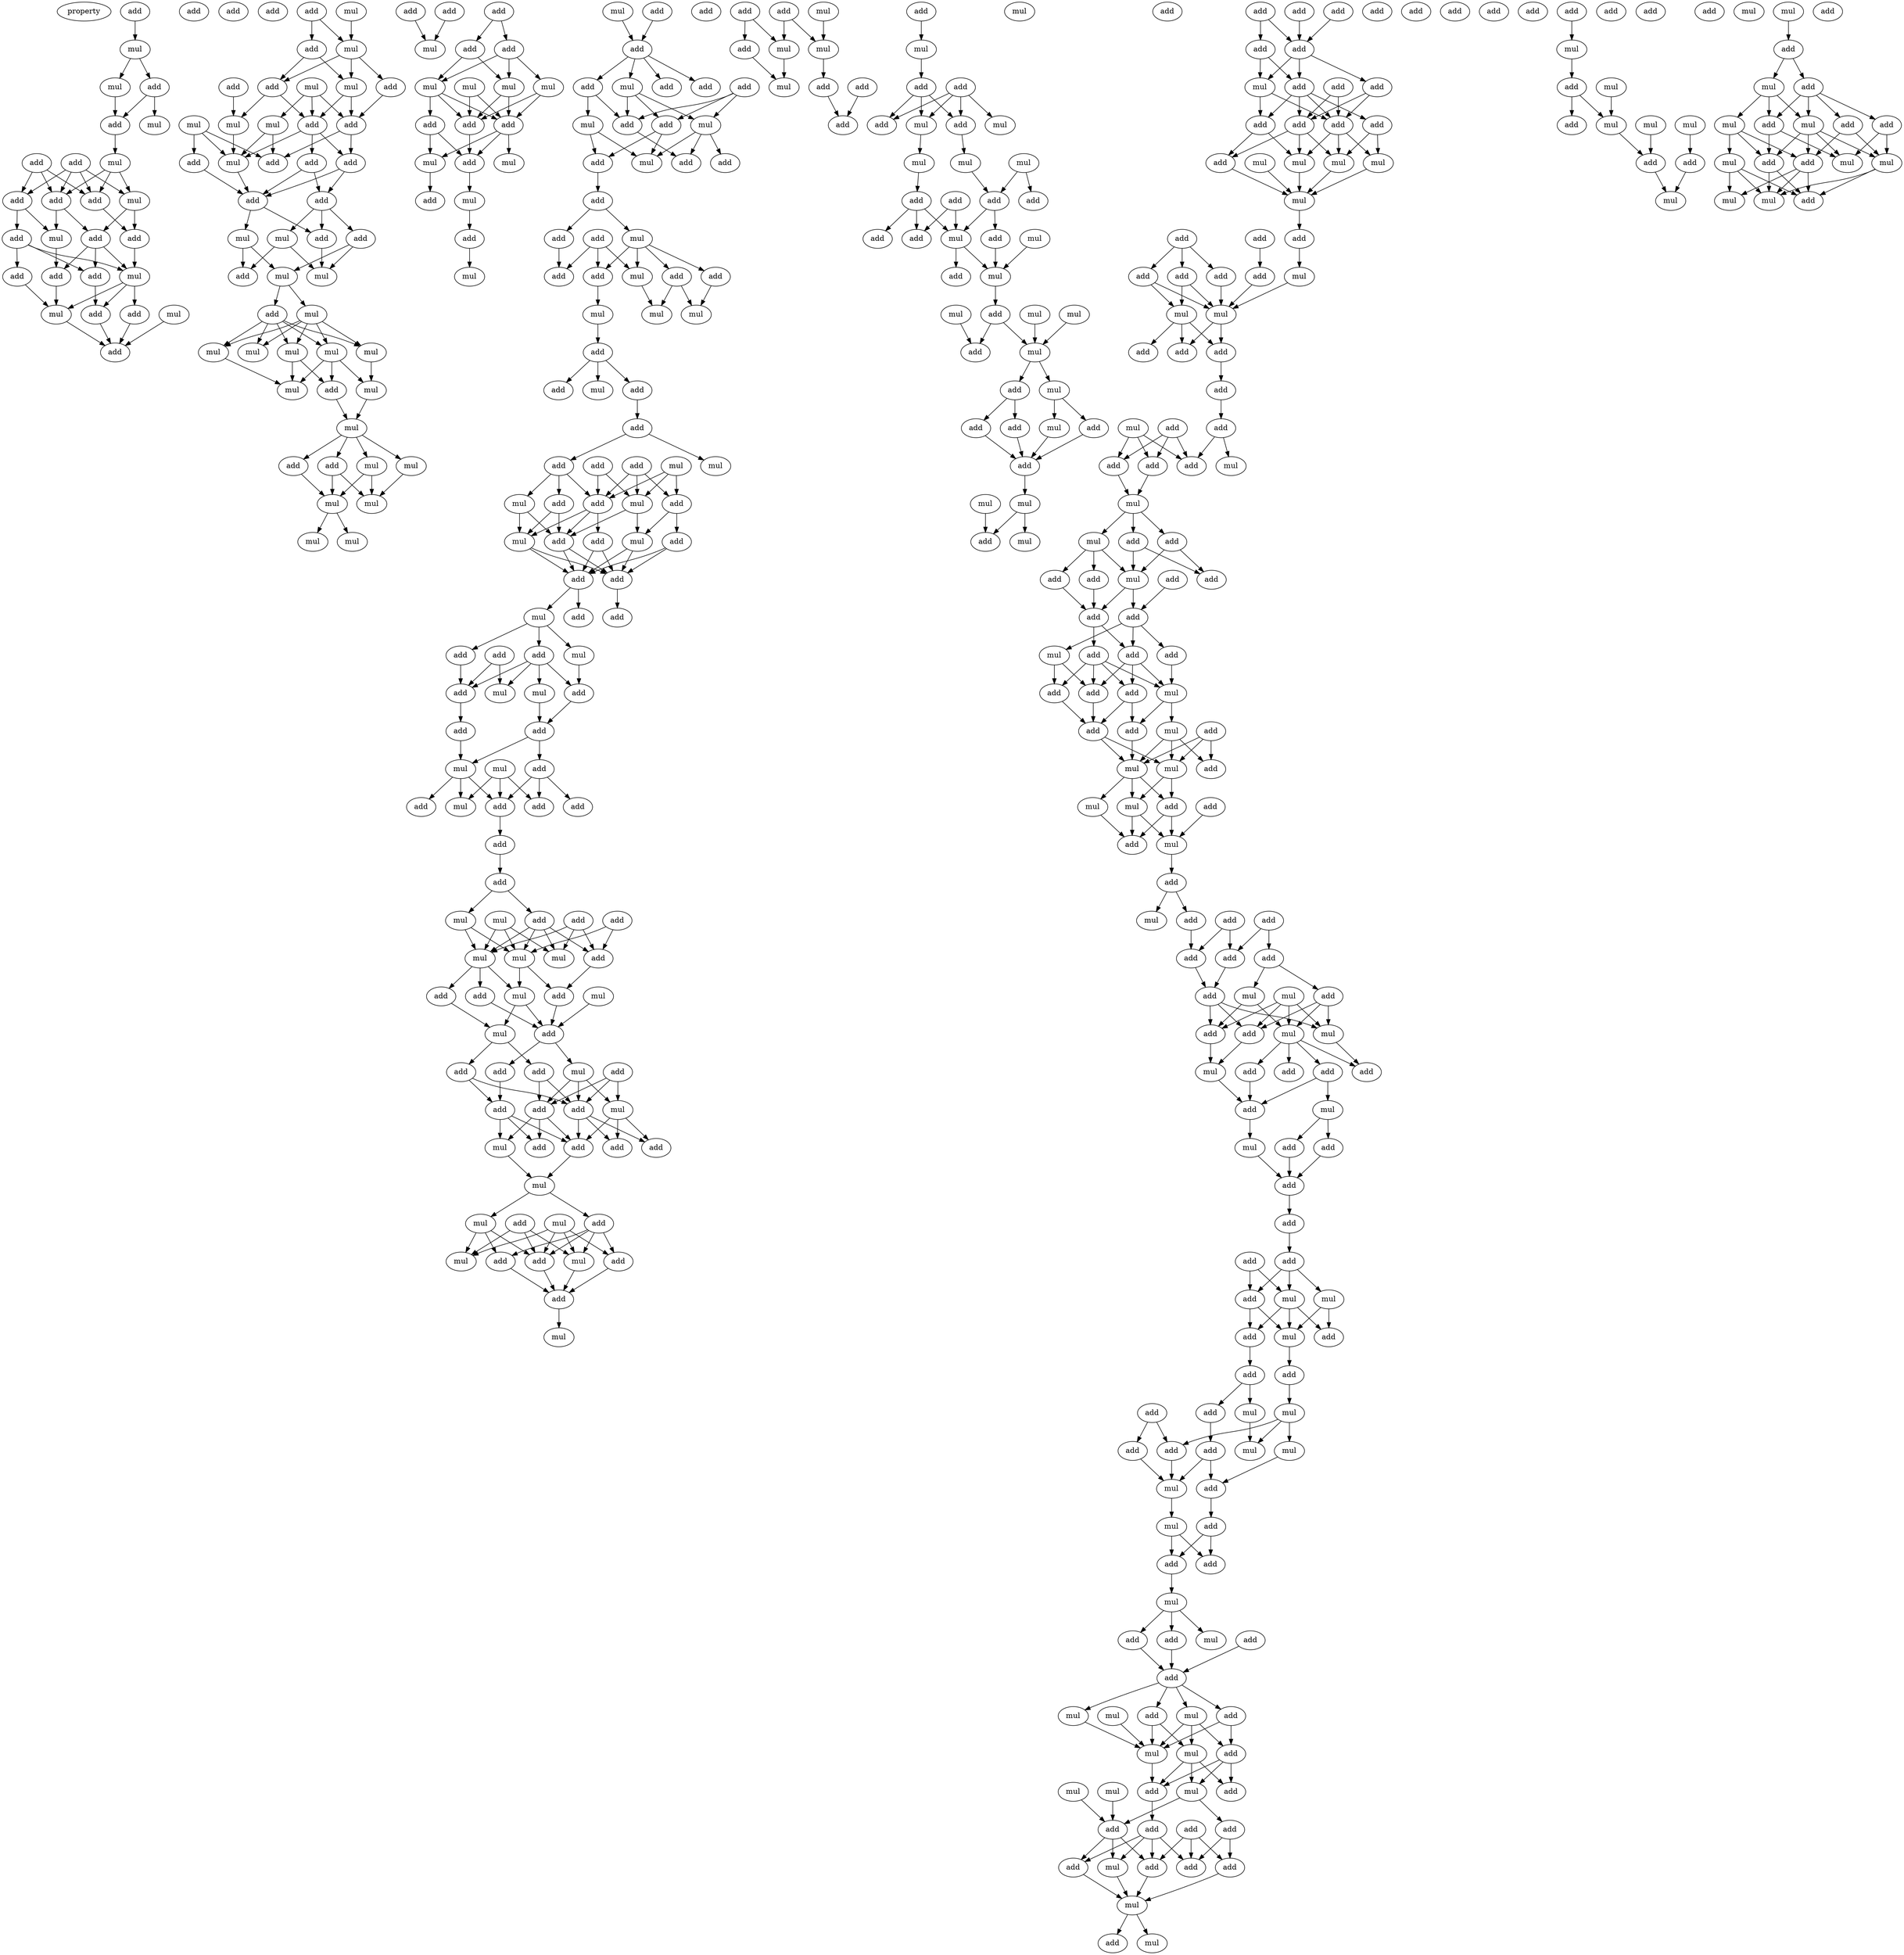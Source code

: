 digraph {
    node [fontcolor=black]
    property [mul=2,lf=1.7]
    0 [ label = add ];
    1 [ label = add ];
    2 [ label = mul ];
    3 [ label = add ];
    4 [ label = mul ];
    5 [ label = add ];
    6 [ label = add ];
    7 [ label = add ];
    8 [ label = mul ];
    9 [ label = add ];
    10 [ label = add ];
    11 [ label = mul ];
    12 [ label = add ];
    13 [ label = mul ];
    14 [ label = add ];
    15 [ label = add ];
    16 [ label = add ];
    17 [ label = add ];
    18 [ label = add ];
    19 [ label = mul ];
    20 [ label = add ];
    21 [ label = add ];
    22 [ label = add ];
    23 [ label = mul ];
    24 [ label = add ];
    25 [ label = mul ];
    26 [ label = add ];
    27 [ label = mul ];
    28 [ label = add ];
    29 [ label = mul ];
    30 [ label = add ];
    31 [ label = mul ];
    32 [ label = add ];
    33 [ label = add ];
    34 [ label = add ];
    35 [ label = add ];
    36 [ label = mul ];
    37 [ label = mul ];
    38 [ label = mul ];
    39 [ label = add ];
    40 [ label = add ];
    41 [ label = mul ];
    42 [ label = mul ];
    43 [ label = mul ];
    44 [ label = add ];
    45 [ label = add ];
    46 [ label = add ];
    47 [ label = add ];
    48 [ label = add ];
    49 [ label = add ];
    50 [ label = add ];
    51 [ label = mul ];
    52 [ label = mul ];
    53 [ label = add ];
    54 [ label = add ];
    55 [ label = mul ];
    56 [ label = mul ];
    57 [ label = mul ];
    58 [ label = add ];
    59 [ label = mul ];
    60 [ label = mul ];
    61 [ label = mul ];
    62 [ label = mul ];
    63 [ label = mul ];
    64 [ label = mul ];
    65 [ label = mul ];
    66 [ label = add ];
    67 [ label = mul ];
    68 [ label = mul ];
    69 [ label = mul ];
    70 [ label = add ];
    71 [ label = add ];
    72 [ label = mul ];
    73 [ label = mul ];
    74 [ label = add ];
    75 [ label = add ];
    76 [ label = mul ];
    77 [ label = mul ];
    78 [ label = mul ];
    79 [ label = add ];
    80 [ label = add ];
    81 [ label = add ];
    82 [ label = mul ];
    83 [ label = mul ];
    84 [ label = mul ];
    85 [ label = mul ];
    86 [ label = add ];
    87 [ label = add ];
    88 [ label = add ];
    89 [ label = add ];
    90 [ label = mul ];
    91 [ label = mul ];
    92 [ label = add ];
    93 [ label = mul ];
    94 [ label = add ];
    95 [ label = mul ];
    96 [ label = add ];
    97 [ label = mul ];
    98 [ label = add ];
    99 [ label = add ];
    100 [ label = add ];
    101 [ label = add ];
    102 [ label = mul ];
    103 [ label = add ];
    104 [ label = add ];
    105 [ label = add ];
    106 [ label = mul ];
    107 [ label = mul ];
    108 [ label = add ];
    109 [ label = add ];
    110 [ label = mul ];
    111 [ label = add ];
    112 [ label = add ];
    113 [ label = add ];
    114 [ label = add ];
    115 [ label = mul ];
    116 [ label = add ];
    117 [ label = add ];
    118 [ label = add ];
    119 [ label = mul ];
    120 [ label = add ];
    121 [ label = mul ];
    122 [ label = mul ];
    123 [ label = mul ];
    124 [ label = add ];
    125 [ label = add ];
    126 [ label = add ];
    127 [ label = mul ];
    128 [ label = add ];
    129 [ label = add ];
    130 [ label = add ];
    131 [ label = add ];
    132 [ label = add ];
    133 [ label = mul ];
    134 [ label = mul ];
    135 [ label = mul ];
    136 [ label = mul ];
    137 [ label = add ];
    138 [ label = add ];
    139 [ label = add ];
    140 [ label = add ];
    141 [ label = add ];
    142 [ label = mul ];
    143 [ label = mul ];
    144 [ label = add ];
    145 [ label = add ];
    146 [ label = add ];
    147 [ label = mul ];
    148 [ label = add ];
    149 [ label = add ];
    150 [ label = add ];
    151 [ label = add ];
    152 [ label = add ];
    153 [ label = mul ];
    154 [ label = mul ];
    155 [ label = mul ];
    156 [ label = add ];
    157 [ label = add ];
    158 [ label = add ];
    159 [ label = add ];
    160 [ label = add ];
    161 [ label = mul ];
    162 [ label = mul ];
    163 [ label = add ];
    164 [ label = add ];
    165 [ label = mul ];
    166 [ label = add ];
    167 [ label = add ];
    168 [ label = add ];
    169 [ label = add ];
    170 [ label = mul ];
    171 [ label = mul ];
    172 [ label = add ];
    173 [ label = add ];
    174 [ label = add ];
    175 [ label = mul ];
    176 [ label = mul ];
    177 [ label = add ];
    178 [ label = mul ];
    179 [ label = mul ];
    180 [ label = add ];
    181 [ label = add ];
    182 [ label = mul ];
    183 [ label = add ];
    184 [ label = add ];
    185 [ label = mul ];
    186 [ label = mul ];
    187 [ label = add ];
    188 [ label = add ];
    189 [ label = add ];
    190 [ label = add ];
    191 [ label = add ];
    192 [ label = add ];
    193 [ label = add ];
    194 [ label = mul ];
    195 [ label = add ];
    196 [ label = add ];
    197 [ label = mul ];
    198 [ label = add ];
    199 [ label = add ];
    200 [ label = mul ];
    201 [ label = mul ];
    202 [ label = mul ];
    203 [ label = add ];
    204 [ label = add ];
    205 [ label = mul ];
    206 [ label = add ];
    207 [ label = mul ];
    208 [ label = add ];
    209 [ label = add ];
    210 [ label = add ];
    211 [ label = add ];
    212 [ label = mul ];
    213 [ label = mul ];
    214 [ label = add ];
    215 [ label = add ];
    216 [ label = mul ];
    217 [ label = mul ];
    218 [ label = add ];
    219 [ label = add ];
    220 [ label = mul ];
    221 [ label = add ];
    222 [ label = add ];
    223 [ label = mul ];
    224 [ label = mul ];
    225 [ label = add ];
    226 [ label = add ];
    227 [ label = add ];
    228 [ label = add ];
    229 [ label = mul ];
    230 [ label = mul ];
    231 [ label = add ];
    232 [ label = mul ];
    233 [ label = mul ];
    234 [ label = mul ];
    235 [ label = add ];
    236 [ label = add ];
    237 [ label = add ];
    238 [ label = add ];
    239 [ label = mul ];
    240 [ label = add ];
    241 [ label = mul ];
    242 [ label = add ];
    243 [ label = add ];
    244 [ label = add ];
    245 [ label = mul ];
    246 [ label = mul ];
    247 [ label = mul ];
    248 [ label = add ];
    249 [ label = mul ];
    250 [ label = add ];
    251 [ label = mul ];
    252 [ label = mul ];
    253 [ label = add ];
    254 [ label = add ];
    255 [ label = mul ];
    256 [ label = add ];
    257 [ label = add ];
    258 [ label = add ];
    259 [ label = mul ];
    260 [ label = mul ];
    261 [ label = add ];
    262 [ label = mul ];
    263 [ label = add ];
    264 [ label = add ];
    265 [ label = add ];
    266 [ label = add ];
    267 [ label = add ];
    268 [ label = add ];
    269 [ label = mul ];
    270 [ label = add ];
    271 [ label = add ];
    272 [ label = add ];
    273 [ label = add ];
    274 [ label = add ];
    275 [ label = add ];
    276 [ label = mul ];
    277 [ label = mul ];
    278 [ label = mul ];
    279 [ label = add ];
    280 [ label = mul ];
    281 [ label = mul ];
    282 [ label = add ];
    283 [ label = add ];
    284 [ label = add ];
    285 [ label = add ];
    286 [ label = add ];
    287 [ label = mul ];
    288 [ label = add ];
    289 [ label = add ];
    290 [ label = mul ];
    291 [ label = mul ];
    292 [ label = add ];
    293 [ label = add ];
    294 [ label = add ];
    295 [ label = add ];
    296 [ label = mul ];
    297 [ label = add ];
    298 [ label = add ];
    299 [ label = add ];
    300 [ label = add ];
    301 [ label = add ];
    302 [ label = mul ];
    303 [ label = mul ];
    304 [ label = mul ];
    305 [ label = add ];
    306 [ label = add ];
    307 [ label = add ];
    308 [ label = add ];
    309 [ label = add ];
    310 [ label = add ];
    311 [ label = mul ];
    312 [ label = add ];
    313 [ label = add ];
    314 [ label = add ];
    315 [ label = mul ];
    316 [ label = add ];
    317 [ label = add ];
    318 [ label = add ];
    319 [ label = add ];
    320 [ label = add ];
    321 [ label = add ];
    322 [ label = mul ];
    323 [ label = add ];
    324 [ label = mul ];
    325 [ label = add ];
    326 [ label = add ];
    327 [ label = add ];
    328 [ label = mul ];
    329 [ label = mul ];
    330 [ label = add ];
    331 [ label = add ];
    332 [ label = mul ];
    333 [ label = add ];
    334 [ label = mul ];
    335 [ label = add ];
    336 [ label = mul ];
    337 [ label = add ];
    338 [ label = add ];
    339 [ label = mul ];
    340 [ label = add ];
    341 [ label = add ];
    342 [ label = add ];
    343 [ label = add ];
    344 [ label = add ];
    345 [ label = mul ];
    346 [ label = mul ];
    347 [ label = add ];
    348 [ label = add ];
    349 [ label = add ];
    350 [ label = mul ];
    351 [ label = add ];
    352 [ label = mul ];
    353 [ label = add ];
    354 [ label = mul ];
    355 [ label = add ];
    356 [ label = add ];
    357 [ label = add ];
    358 [ label = mul ];
    359 [ label = add ];
    360 [ label = add ];
    361 [ label = mul ];
    362 [ label = add ];
    363 [ label = add ];
    364 [ label = add ];
    365 [ label = add ];
    366 [ label = add ];
    367 [ label = mul ];
    368 [ label = mul ];
    369 [ label = add ];
    370 [ label = mul ];
    371 [ label = add ];
    372 [ label = add ];
    373 [ label = add ];
    374 [ label = add ];
    375 [ label = add ];
    376 [ label = mul ];
    377 [ label = mul ];
    378 [ label = add ];
    379 [ label = mul ];
    380 [ label = add ];
    381 [ label = add ];
    382 [ label = add ];
    383 [ label = mul ];
    384 [ label = add ];
    385 [ label = mul ];
    386 [ label = mul ];
    387 [ label = add ];
    388 [ label = add ];
    389 [ label = add ];
    390 [ label = add ];
    391 [ label = add ];
    392 [ label = mul ];
    393 [ label = add ];
    394 [ label = add ];
    395 [ label = add ];
    396 [ label = add ];
    397 [ label = mul ];
    398 [ label = add ];
    399 [ label = add ];
    400 [ label = add ];
    401 [ label = mul ];
    402 [ label = mul ];
    403 [ label = mul ];
    404 [ label = mul ];
    405 [ label = add ];
    406 [ label = mul ];
    407 [ label = mul ];
    408 [ label = mul ];
    409 [ label = add ];
    410 [ label = add ];
    411 [ label = mul ];
    412 [ label = add ];
    413 [ label = add ];
    414 [ label = add ];
    415 [ label = add ];
    416 [ label = add ];
    417 [ label = mul ];
    418 [ label = add ];
    419 [ label = add ];
    420 [ label = add ];
    421 [ label = mul ];
    422 [ label = add ];
    423 [ label = add ];
    424 [ label = add ];
    425 [ label = add ];
    426 [ label = mul ];
    427 [ label = mul ];
    428 [ label = add ];
    429 [ label = add ];
    430 [ label = mul ];
    431 [ label = mul ];
    432 [ label = mul ];
    433 [ label = add ];
    434 [ label = mul ];
    435 [ label = add ];
    436 [ label = add ];
    437 [ label = mul ];
    438 [ label = mul ];
    439 [ label = mul ];
    440 [ label = add ];
    441 [ label = add ];
    442 [ label = add ];
    443 [ label = mul ];
    444 [ label = mul ];
    445 [ label = add ];
    446 [ label = add ];
    447 [ label = add ];
    448 [ label = mul ];
    449 [ label = add ];
    450 [ label = mul ];
    451 [ label = mul ];
    452 [ label = mul ];
    453 [ label = add ];
    454 [ label = mul ];
    455 [ label = add ];
    456 [ label = mul ];
    0 -> 2 [ name = 0 ];
    2 -> 3 [ name = 1 ];
    2 -> 4 [ name = 2 ];
    3 -> 7 [ name = 3 ];
    3 -> 8 [ name = 4 ];
    4 -> 7 [ name = 5 ];
    7 -> 11 [ name = 6 ];
    9 -> 12 [ name = 7 ];
    9 -> 13 [ name = 8 ];
    9 -> 14 [ name = 9 ];
    9 -> 15 [ name = 10 ];
    10 -> 12 [ name = 11 ];
    10 -> 14 [ name = 12 ];
    10 -> 15 [ name = 13 ];
    11 -> 12 [ name = 14 ];
    11 -> 13 [ name = 15 ];
    11 -> 15 [ name = 16 ];
    12 -> 18 [ name = 17 ];
    13 -> 17 [ name = 18 ];
    13 -> 18 [ name = 19 ];
    14 -> 16 [ name = 20 ];
    14 -> 19 [ name = 21 ];
    15 -> 17 [ name = 22 ];
    15 -> 19 [ name = 23 ];
    16 -> 20 [ name = 24 ];
    16 -> 21 [ name = 25 ];
    16 -> 23 [ name = 26 ];
    17 -> 20 [ name = 27 ];
    17 -> 22 [ name = 28 ];
    17 -> 23 [ name = 29 ];
    18 -> 23 [ name = 30 ];
    19 -> 22 [ name = 31 ];
    20 -> 24 [ name = 32 ];
    21 -> 25 [ name = 33 ];
    22 -> 25 [ name = 34 ];
    23 -> 24 [ name = 35 ];
    23 -> 25 [ name = 36 ];
    23 -> 26 [ name = 37 ];
    24 -> 28 [ name = 38 ];
    25 -> 28 [ name = 39 ];
    26 -> 28 [ name = 40 ];
    27 -> 28 [ name = 41 ];
    29 -> 31 [ name = 42 ];
    30 -> 31 [ name = 43 ];
    30 -> 32 [ name = 44 ];
    31 -> 33 [ name = 45 ];
    31 -> 34 [ name = 46 ];
    31 -> 36 [ name = 47 ];
    32 -> 33 [ name = 48 ];
    32 -> 36 [ name = 49 ];
    33 -> 39 [ name = 50 ];
    33 -> 41 [ name = 51 ];
    34 -> 40 [ name = 52 ];
    35 -> 41 [ name = 53 ];
    36 -> 39 [ name = 54 ];
    36 -> 40 [ name = 55 ];
    37 -> 39 [ name = 56 ];
    37 -> 40 [ name = 57 ];
    37 -> 42 [ name = 58 ];
    38 -> 43 [ name = 59 ];
    38 -> 44 [ name = 60 ];
    38 -> 47 [ name = 61 ];
    39 -> 43 [ name = 62 ];
    39 -> 45 [ name = 63 ];
    39 -> 46 [ name = 64 ];
    40 -> 46 [ name = 65 ];
    40 -> 47 [ name = 66 ];
    41 -> 43 [ name = 67 ];
    42 -> 43 [ name = 68 ];
    42 -> 47 [ name = 69 ];
    43 -> 49 [ name = 70 ];
    44 -> 49 [ name = 71 ];
    45 -> 48 [ name = 72 ];
    45 -> 49 [ name = 73 ];
    46 -> 48 [ name = 74 ];
    46 -> 49 [ name = 75 ];
    48 -> 50 [ name = 76 ];
    48 -> 52 [ name = 77 ];
    48 -> 53 [ name = 78 ];
    49 -> 51 [ name = 79 ];
    49 -> 53 [ name = 80 ];
    50 -> 55 [ name = 81 ];
    50 -> 56 [ name = 82 ];
    51 -> 54 [ name = 83 ];
    51 -> 56 [ name = 84 ];
    52 -> 54 [ name = 85 ];
    52 -> 55 [ name = 86 ];
    53 -> 55 [ name = 87 ];
    56 -> 57 [ name = 88 ];
    56 -> 58 [ name = 89 ];
    57 -> 59 [ name = 90 ];
    57 -> 60 [ name = 91 ];
    57 -> 61 [ name = 92 ];
    57 -> 62 [ name = 93 ];
    57 -> 63 [ name = 94 ];
    58 -> 59 [ name = 95 ];
    58 -> 60 [ name = 96 ];
    58 -> 61 [ name = 97 ];
    58 -> 62 [ name = 98 ];
    58 -> 63 [ name = 99 ];
    59 -> 64 [ name = 100 ];
    59 -> 65 [ name = 101 ];
    59 -> 66 [ name = 102 ];
    60 -> 64 [ name = 103 ];
    60 -> 66 [ name = 104 ];
    62 -> 65 [ name = 105 ];
    63 -> 64 [ name = 106 ];
    65 -> 67 [ name = 107 ];
    66 -> 67 [ name = 108 ];
    67 -> 68 [ name = 109 ];
    67 -> 69 [ name = 110 ];
    67 -> 70 [ name = 111 ];
    67 -> 71 [ name = 112 ];
    68 -> 72 [ name = 113 ];
    68 -> 73 [ name = 114 ];
    69 -> 73 [ name = 115 ];
    70 -> 72 [ name = 116 ];
    71 -> 72 [ name = 117 ];
    71 -> 73 [ name = 118 ];
    72 -> 76 [ name = 119 ];
    72 -> 77 [ name = 120 ];
    74 -> 78 [ name = 121 ];
    75 -> 78 [ name = 122 ];
    79 -> 80 [ name = 123 ];
    79 -> 81 [ name = 124 ];
    80 -> 82 [ name = 125 ];
    80 -> 85 [ name = 126 ];
    81 -> 82 [ name = 127 ];
    81 -> 84 [ name = 128 ];
    81 -> 85 [ name = 129 ];
    82 -> 86 [ name = 130 ];
    82 -> 87 [ name = 131 ];
    83 -> 86 [ name = 132 ];
    83 -> 87 [ name = 133 ];
    84 -> 86 [ name = 134 ];
    84 -> 87 [ name = 135 ];
    85 -> 86 [ name = 136 ];
    85 -> 87 [ name = 137 ];
    85 -> 88 [ name = 138 ];
    86 -> 89 [ name = 139 ];
    86 -> 90 [ name = 140 ];
    86 -> 91 [ name = 141 ];
    87 -> 89 [ name = 142 ];
    88 -> 89 [ name = 143 ];
    88 -> 91 [ name = 144 ];
    89 -> 93 [ name = 145 ];
    91 -> 92 [ name = 146 ];
    93 -> 94 [ name = 147 ];
    94 -> 97 [ name = 148 ];
    95 -> 98 [ name = 149 ];
    96 -> 98 [ name = 150 ];
    98 -> 99 [ name = 151 ];
    98 -> 100 [ name = 152 ];
    98 -> 102 [ name = 153 ];
    98 -> 103 [ name = 154 ];
    100 -> 105 [ name = 155 ];
    100 -> 106 [ name = 156 ];
    101 -> 104 [ name = 157 ];
    101 -> 105 [ name = 158 ];
    101 -> 107 [ name = 159 ];
    102 -> 104 [ name = 160 ];
    102 -> 105 [ name = 161 ];
    102 -> 107 [ name = 162 ];
    104 -> 110 [ name = 163 ];
    104 -> 111 [ name = 164 ];
    105 -> 109 [ name = 165 ];
    106 -> 110 [ name = 166 ];
    106 -> 111 [ name = 167 ];
    107 -> 108 [ name = 168 ];
    107 -> 109 [ name = 169 ];
    107 -> 110 [ name = 170 ];
    111 -> 112 [ name = 171 ];
    112 -> 114 [ name = 172 ];
    112 -> 115 [ name = 173 ];
    113 -> 116 [ name = 174 ];
    113 -> 117 [ name = 175 ];
    113 -> 119 [ name = 176 ];
    114 -> 117 [ name = 177 ];
    115 -> 116 [ name = 178 ];
    115 -> 118 [ name = 179 ];
    115 -> 119 [ name = 180 ];
    115 -> 120 [ name = 181 ];
    116 -> 122 [ name = 182 ];
    118 -> 123 [ name = 183 ];
    119 -> 121 [ name = 184 ];
    120 -> 121 [ name = 185 ];
    120 -> 123 [ name = 186 ];
    122 -> 124 [ name = 187 ];
    124 -> 126 [ name = 188 ];
    124 -> 127 [ name = 189 ];
    124 -> 128 [ name = 190 ];
    128 -> 129 [ name = 191 ];
    129 -> 132 [ name = 192 ];
    129 -> 134 [ name = 193 ];
    130 -> 135 [ name = 194 ];
    130 -> 138 [ name = 195 ];
    130 -> 139 [ name = 196 ];
    131 -> 135 [ name = 197 ];
    131 -> 139 [ name = 198 ];
    132 -> 136 [ name = 199 ];
    132 -> 137 [ name = 200 ];
    132 -> 139 [ name = 201 ];
    133 -> 135 [ name = 202 ];
    133 -> 138 [ name = 203 ];
    133 -> 139 [ name = 204 ];
    135 -> 140 [ name = 205 ];
    135 -> 142 [ name = 206 ];
    136 -> 140 [ name = 207 ];
    136 -> 143 [ name = 208 ];
    137 -> 140 [ name = 209 ];
    137 -> 143 [ name = 210 ];
    138 -> 141 [ name = 211 ];
    138 -> 142 [ name = 212 ];
    139 -> 140 [ name = 213 ];
    139 -> 143 [ name = 214 ];
    139 -> 144 [ name = 215 ];
    140 -> 145 [ name = 216 ];
    140 -> 146 [ name = 217 ];
    141 -> 145 [ name = 218 ];
    141 -> 146 [ name = 219 ];
    142 -> 145 [ name = 220 ];
    142 -> 146 [ name = 221 ];
    143 -> 145 [ name = 222 ];
    143 -> 146 [ name = 223 ];
    144 -> 145 [ name = 224 ];
    144 -> 146 [ name = 225 ];
    145 -> 147 [ name = 226 ];
    145 -> 148 [ name = 227 ];
    146 -> 149 [ name = 228 ];
    147 -> 151 [ name = 229 ];
    147 -> 152 [ name = 230 ];
    147 -> 153 [ name = 231 ];
    150 -> 155 [ name = 232 ];
    150 -> 157 [ name = 233 ];
    151 -> 157 [ name = 234 ];
    152 -> 154 [ name = 235 ];
    152 -> 155 [ name = 236 ];
    152 -> 156 [ name = 237 ];
    152 -> 157 [ name = 238 ];
    153 -> 156 [ name = 239 ];
    154 -> 158 [ name = 240 ];
    156 -> 158 [ name = 241 ];
    157 -> 159 [ name = 242 ];
    158 -> 160 [ name = 243 ];
    158 -> 162 [ name = 244 ];
    159 -> 162 [ name = 245 ];
    160 -> 163 [ name = 246 ];
    160 -> 164 [ name = 247 ];
    160 -> 166 [ name = 248 ];
    161 -> 164 [ name = 249 ];
    161 -> 165 [ name = 250 ];
    161 -> 166 [ name = 251 ];
    162 -> 164 [ name = 252 ];
    162 -> 165 [ name = 253 ];
    162 -> 167 [ name = 254 ];
    164 -> 168 [ name = 255 ];
    168 -> 169 [ name = 256 ];
    169 -> 170 [ name = 257 ];
    169 -> 173 [ name = 258 ];
    170 -> 175 [ name = 259 ];
    170 -> 176 [ name = 260 ];
    171 -> 175 [ name = 261 ];
    171 -> 176 [ name = 262 ];
    171 -> 178 [ name = 263 ];
    172 -> 176 [ name = 264 ];
    172 -> 177 [ name = 265 ];
    172 -> 178 [ name = 266 ];
    173 -> 175 [ name = 267 ];
    173 -> 176 [ name = 268 ];
    173 -> 177 [ name = 269 ];
    173 -> 178 [ name = 270 ];
    174 -> 175 [ name = 271 ];
    174 -> 177 [ name = 272 ];
    175 -> 182 [ name = 273 ];
    175 -> 183 [ name = 274 ];
    176 -> 180 [ name = 275 ];
    176 -> 181 [ name = 276 ];
    176 -> 182 [ name = 277 ];
    177 -> 183 [ name = 278 ];
    179 -> 184 [ name = 279 ];
    180 -> 184 [ name = 280 ];
    181 -> 185 [ name = 281 ];
    182 -> 184 [ name = 282 ];
    182 -> 185 [ name = 283 ];
    183 -> 184 [ name = 284 ];
    184 -> 186 [ name = 285 ];
    184 -> 188 [ name = 286 ];
    185 -> 187 [ name = 287 ];
    185 -> 190 [ name = 288 ];
    186 -> 191 [ name = 289 ];
    186 -> 193 [ name = 290 ];
    186 -> 194 [ name = 291 ];
    187 -> 192 [ name = 292 ];
    187 -> 193 [ name = 293 ];
    188 -> 192 [ name = 294 ];
    189 -> 191 [ name = 295 ];
    189 -> 193 [ name = 296 ];
    189 -> 194 [ name = 297 ];
    190 -> 191 [ name = 298 ];
    190 -> 193 [ name = 299 ];
    191 -> 196 [ name = 300 ];
    191 -> 197 [ name = 301 ];
    191 -> 199 [ name = 302 ];
    192 -> 196 [ name = 303 ];
    192 -> 197 [ name = 304 ];
    192 -> 199 [ name = 305 ];
    193 -> 195 [ name = 306 ];
    193 -> 196 [ name = 307 ];
    193 -> 198 [ name = 308 ];
    194 -> 195 [ name = 309 ];
    194 -> 196 [ name = 310 ];
    194 -> 198 [ name = 311 ];
    196 -> 200 [ name = 312 ];
    197 -> 200 [ name = 313 ];
    200 -> 202 [ name = 314 ];
    200 -> 204 [ name = 315 ];
    201 -> 205 [ name = 316 ];
    201 -> 207 [ name = 317 ];
    201 -> 208 [ name = 318 ];
    201 -> 209 [ name = 319 ];
    202 -> 206 [ name = 320 ];
    202 -> 207 [ name = 321 ];
    202 -> 208 [ name = 322 ];
    203 -> 205 [ name = 323 ];
    203 -> 207 [ name = 324 ];
    203 -> 208 [ name = 325 ];
    204 -> 205 [ name = 326 ];
    204 -> 206 [ name = 327 ];
    204 -> 208 [ name = 328 ];
    204 -> 209 [ name = 329 ];
    205 -> 210 [ name = 330 ];
    206 -> 210 [ name = 331 ];
    208 -> 210 [ name = 332 ];
    209 -> 210 [ name = 333 ];
    210 -> 212 [ name = 334 ];
    211 -> 215 [ name = 335 ];
    211 -> 217 [ name = 336 ];
    213 -> 216 [ name = 337 ];
    214 -> 216 [ name = 338 ];
    214 -> 217 [ name = 339 ];
    215 -> 220 [ name = 340 ];
    216 -> 218 [ name = 341 ];
    217 -> 220 [ name = 342 ];
    218 -> 221 [ name = 343 ];
    219 -> 221 [ name = 344 ];
    222 -> 224 [ name = 345 ];
    224 -> 226 [ name = 346 ];
    225 -> 227 [ name = 347 ];
    225 -> 228 [ name = 348 ];
    225 -> 229 [ name = 349 ];
    225 -> 230 [ name = 350 ];
    226 -> 227 [ name = 351 ];
    226 -> 228 [ name = 352 ];
    226 -> 230 [ name = 353 ];
    228 -> 233 [ name = 354 ];
    230 -> 232 [ name = 355 ];
    232 -> 235 [ name = 356 ];
    233 -> 238 [ name = 357 ];
    234 -> 237 [ name = 358 ];
    234 -> 238 [ name = 359 ];
    235 -> 240 [ name = 360 ];
    235 -> 241 [ name = 361 ];
    235 -> 242 [ name = 362 ];
    236 -> 241 [ name = 363 ];
    236 -> 242 [ name = 364 ];
    238 -> 241 [ name = 365 ];
    238 -> 243 [ name = 366 ];
    239 -> 245 [ name = 367 ];
    241 -> 244 [ name = 368 ];
    241 -> 245 [ name = 369 ];
    243 -> 245 [ name = 370 ];
    245 -> 248 [ name = 371 ];
    246 -> 251 [ name = 372 ];
    247 -> 251 [ name = 373 ];
    248 -> 250 [ name = 374 ];
    248 -> 251 [ name = 375 ];
    249 -> 250 [ name = 376 ];
    251 -> 252 [ name = 377 ];
    251 -> 253 [ name = 378 ];
    252 -> 255 [ name = 379 ];
    252 -> 256 [ name = 380 ];
    253 -> 254 [ name = 381 ];
    253 -> 257 [ name = 382 ];
    254 -> 258 [ name = 383 ];
    255 -> 258 [ name = 384 ];
    256 -> 258 [ name = 385 ];
    257 -> 258 [ name = 386 ];
    258 -> 259 [ name = 387 ];
    259 -> 261 [ name = 388 ];
    259 -> 262 [ name = 389 ];
    260 -> 261 [ name = 390 ];
    263 -> 267 [ name = 391 ];
    264 -> 266 [ name = 392 ];
    264 -> 267 [ name = 393 ];
    265 -> 267 [ name = 394 ];
    266 -> 269 [ name = 395 ];
    266 -> 271 [ name = 396 ];
    267 -> 268 [ name = 397 ];
    267 -> 269 [ name = 398 ];
    267 -> 271 [ name = 399 ];
    268 -> 274 [ name = 400 ];
    268 -> 275 [ name = 401 ];
    269 -> 272 [ name = 402 ];
    269 -> 274 [ name = 403 ];
    270 -> 274 [ name = 404 ];
    270 -> 275 [ name = 405 ];
    271 -> 272 [ name = 406 ];
    271 -> 273 [ name = 407 ];
    271 -> 274 [ name = 408 ];
    271 -> 275 [ name = 409 ];
    272 -> 278 [ name = 410 ];
    272 -> 279 [ name = 411 ];
    273 -> 276 [ name = 412 ];
    273 -> 280 [ name = 413 ];
    274 -> 276 [ name = 414 ];
    274 -> 278 [ name = 415 ];
    274 -> 280 [ name = 416 ];
    275 -> 276 [ name = 417 ];
    275 -> 278 [ name = 418 ];
    275 -> 279 [ name = 419 ];
    276 -> 281 [ name = 420 ];
    277 -> 281 [ name = 421 ];
    278 -> 281 [ name = 422 ];
    279 -> 281 [ name = 423 ];
    280 -> 281 [ name = 424 ];
    281 -> 282 [ name = 425 ];
    282 -> 287 [ name = 426 ];
    283 -> 285 [ name = 427 ];
    283 -> 286 [ name = 428 ];
    283 -> 288 [ name = 429 ];
    284 -> 289 [ name = 430 ];
    285 -> 290 [ name = 431 ];
    286 -> 290 [ name = 432 ];
    286 -> 291 [ name = 433 ];
    287 -> 290 [ name = 434 ];
    288 -> 290 [ name = 435 ];
    288 -> 291 [ name = 436 ];
    289 -> 290 [ name = 437 ];
    290 -> 292 [ name = 438 ];
    290 -> 294 [ name = 439 ];
    291 -> 292 [ name = 440 ];
    291 -> 293 [ name = 441 ];
    291 -> 294 [ name = 442 ];
    294 -> 295 [ name = 443 ];
    295 -> 297 [ name = 444 ];
    296 -> 299 [ name = 445 ];
    296 -> 300 [ name = 446 ];
    296 -> 301 [ name = 447 ];
    297 -> 299 [ name = 448 ];
    297 -> 302 [ name = 449 ];
    298 -> 299 [ name = 450 ];
    298 -> 300 [ name = 451 ];
    298 -> 301 [ name = 452 ];
    300 -> 303 [ name = 453 ];
    301 -> 303 [ name = 454 ];
    303 -> 304 [ name = 455 ];
    303 -> 305 [ name = 456 ];
    303 -> 306 [ name = 457 ];
    304 -> 308 [ name = 458 ];
    304 -> 311 [ name = 459 ];
    304 -> 312 [ name = 460 ];
    305 -> 310 [ name = 461 ];
    305 -> 311 [ name = 462 ];
    306 -> 310 [ name = 463 ];
    306 -> 311 [ name = 464 ];
    308 -> 313 [ name = 465 ];
    309 -> 314 [ name = 466 ];
    311 -> 313 [ name = 467 ];
    311 -> 314 [ name = 468 ];
    312 -> 313 [ name = 469 ];
    313 -> 316 [ name = 470 ];
    313 -> 317 [ name = 471 ];
    314 -> 315 [ name = 472 ];
    314 -> 316 [ name = 473 ];
    314 -> 318 [ name = 474 ];
    315 -> 320 [ name = 475 ];
    315 -> 323 [ name = 476 ];
    316 -> 321 [ name = 477 ];
    316 -> 322 [ name = 478 ];
    316 -> 323 [ name = 479 ];
    317 -> 320 [ name = 480 ];
    317 -> 321 [ name = 481 ];
    317 -> 322 [ name = 482 ];
    317 -> 323 [ name = 483 ];
    318 -> 322 [ name = 484 ];
    320 -> 326 [ name = 485 ];
    321 -> 326 [ name = 486 ];
    321 -> 327 [ name = 487 ];
    322 -> 324 [ name = 488 ];
    322 -> 327 [ name = 489 ];
    323 -> 326 [ name = 490 ];
    324 -> 328 [ name = 491 ];
    324 -> 329 [ name = 492 ];
    324 -> 330 [ name = 493 ];
    325 -> 328 [ name = 494 ];
    325 -> 329 [ name = 495 ];
    325 -> 330 [ name = 496 ];
    326 -> 328 [ name = 497 ];
    326 -> 329 [ name = 498 ];
    327 -> 329 [ name = 499 ];
    328 -> 331 [ name = 500 ];
    328 -> 332 [ name = 501 ];
    329 -> 331 [ name = 502 ];
    329 -> 332 [ name = 503 ];
    329 -> 334 [ name = 504 ];
    331 -> 335 [ name = 505 ];
    331 -> 336 [ name = 506 ];
    332 -> 335 [ name = 507 ];
    332 -> 336 [ name = 508 ];
    333 -> 336 [ name = 509 ];
    334 -> 335 [ name = 510 ];
    336 -> 337 [ name = 511 ];
    337 -> 339 [ name = 512 ];
    337 -> 340 [ name = 513 ];
    338 -> 342 [ name = 514 ];
    338 -> 344 [ name = 515 ];
    340 -> 342 [ name = 516 ];
    341 -> 343 [ name = 517 ];
    341 -> 344 [ name = 518 ];
    342 -> 347 [ name = 519 ];
    343 -> 346 [ name = 520 ];
    343 -> 348 [ name = 521 ];
    344 -> 347 [ name = 522 ];
    345 -> 349 [ name = 523 ];
    345 -> 350 [ name = 524 ];
    345 -> 351 [ name = 525 ];
    345 -> 352 [ name = 526 ];
    346 -> 349 [ name = 527 ];
    346 -> 350 [ name = 528 ];
    347 -> 349 [ name = 529 ];
    347 -> 351 [ name = 530 ];
    347 -> 352 [ name = 531 ];
    348 -> 350 [ name = 532 ];
    348 -> 351 [ name = 533 ];
    348 -> 352 [ name = 534 ];
    349 -> 354 [ name = 535 ];
    350 -> 353 [ name = 536 ];
    350 -> 355 [ name = 537 ];
    350 -> 356 [ name = 538 ];
    350 -> 357 [ name = 539 ];
    351 -> 354 [ name = 540 ];
    352 -> 355 [ name = 541 ];
    354 -> 359 [ name = 542 ];
    356 -> 358 [ name = 543 ];
    356 -> 359 [ name = 544 ];
    357 -> 359 [ name = 545 ];
    358 -> 360 [ name = 546 ];
    358 -> 362 [ name = 547 ];
    359 -> 361 [ name = 548 ];
    360 -> 363 [ name = 549 ];
    361 -> 363 [ name = 550 ];
    362 -> 363 [ name = 551 ];
    363 -> 364 [ name = 552 ];
    364 -> 366 [ name = 553 ];
    365 -> 368 [ name = 554 ];
    365 -> 369 [ name = 555 ];
    366 -> 367 [ name = 556 ];
    366 -> 368 [ name = 557 ];
    366 -> 369 [ name = 558 ];
    367 -> 370 [ name = 559 ];
    367 -> 371 [ name = 560 ];
    368 -> 370 [ name = 561 ];
    368 -> 371 [ name = 562 ];
    368 -> 372 [ name = 563 ];
    369 -> 370 [ name = 564 ];
    369 -> 372 [ name = 565 ];
    370 -> 373 [ name = 566 ];
    372 -> 374 [ name = 567 ];
    373 -> 377 [ name = 568 ];
    374 -> 375 [ name = 569 ];
    374 -> 376 [ name = 570 ];
    375 -> 382 [ name = 571 ];
    376 -> 379 [ name = 572 ];
    377 -> 379 [ name = 573 ];
    377 -> 380 [ name = 574 ];
    377 -> 383 [ name = 575 ];
    378 -> 380 [ name = 576 ];
    378 -> 381 [ name = 577 ];
    380 -> 385 [ name = 578 ];
    381 -> 385 [ name = 579 ];
    382 -> 384 [ name = 580 ];
    382 -> 385 [ name = 581 ];
    383 -> 384 [ name = 582 ];
    384 -> 387 [ name = 583 ];
    385 -> 386 [ name = 584 ];
    386 -> 389 [ name = 585 ];
    386 -> 390 [ name = 586 ];
    387 -> 389 [ name = 587 ];
    387 -> 390 [ name = 588 ];
    390 -> 392 [ name = 589 ];
    392 -> 395 [ name = 590 ];
    392 -> 396 [ name = 591 ];
    392 -> 397 [ name = 592 ];
    394 -> 398 [ name = 593 ];
    395 -> 398 [ name = 594 ];
    396 -> 398 [ name = 595 ];
    398 -> 399 [ name = 596 ];
    398 -> 400 [ name = 597 ];
    398 -> 401 [ name = 598 ];
    398 -> 402 [ name = 599 ];
    399 -> 404 [ name = 600 ];
    399 -> 406 [ name = 601 ];
    400 -> 405 [ name = 602 ];
    400 -> 406 [ name = 603 ];
    401 -> 406 [ name = 604 ];
    402 -> 404 [ name = 605 ];
    402 -> 405 [ name = 606 ];
    402 -> 406 [ name = 607 ];
    403 -> 406 [ name = 608 ];
    404 -> 409 [ name = 609 ];
    404 -> 410 [ name = 610 ];
    404 -> 411 [ name = 611 ];
    405 -> 409 [ name = 612 ];
    405 -> 410 [ name = 613 ];
    405 -> 411 [ name = 614 ];
    406 -> 409 [ name = 615 ];
    407 -> 415 [ name = 616 ];
    408 -> 415 [ name = 617 ];
    409 -> 412 [ name = 618 ];
    411 -> 413 [ name = 619 ];
    411 -> 415 [ name = 620 ];
    412 -> 416 [ name = 621 ];
    412 -> 417 [ name = 622 ];
    412 -> 418 [ name = 623 ];
    412 -> 420 [ name = 624 ];
    413 -> 418 [ name = 625 ];
    413 -> 419 [ name = 626 ];
    414 -> 418 [ name = 627 ];
    414 -> 419 [ name = 628 ];
    414 -> 420 [ name = 629 ];
    415 -> 416 [ name = 630 ];
    415 -> 417 [ name = 631 ];
    415 -> 420 [ name = 632 ];
    416 -> 421 [ name = 633 ];
    417 -> 421 [ name = 634 ];
    419 -> 421 [ name = 635 ];
    420 -> 421 [ name = 636 ];
    421 -> 425 [ name = 637 ];
    421 -> 426 [ name = 638 ];
    422 -> 427 [ name = 639 ];
    427 -> 428 [ name = 640 ];
    428 -> 433 [ name = 641 ];
    428 -> 434 [ name = 642 ];
    430 -> 434 [ name = 643 ];
    431 -> 436 [ name = 644 ];
    432 -> 435 [ name = 645 ];
    434 -> 435 [ name = 646 ];
    435 -> 438 [ name = 647 ];
    436 -> 438 [ name = 648 ];
    439 -> 440 [ name = 649 ];
    440 -> 442 [ name = 650 ];
    440 -> 443 [ name = 651 ];
    442 -> 445 [ name = 652 ];
    442 -> 446 [ name = 653 ];
    442 -> 447 [ name = 654 ];
    442 -> 448 [ name = 655 ];
    443 -> 444 [ name = 656 ];
    443 -> 447 [ name = 657 ];
    443 -> 448 [ name = 658 ];
    444 -> 449 [ name = 659 ];
    444 -> 450 [ name = 660 ];
    444 -> 453 [ name = 661 ];
    445 -> 451 [ name = 662 ];
    445 -> 452 [ name = 663 ];
    446 -> 451 [ name = 664 ];
    446 -> 453 [ name = 665 ];
    447 -> 449 [ name = 666 ];
    447 -> 452 [ name = 667 ];
    448 -> 449 [ name = 668 ];
    448 -> 451 [ name = 669 ];
    448 -> 452 [ name = 670 ];
    448 -> 453 [ name = 671 ];
    449 -> 454 [ name = 672 ];
    449 -> 455 [ name = 673 ];
    450 -> 454 [ name = 674 ];
    450 -> 455 [ name = 675 ];
    450 -> 456 [ name = 676 ];
    451 -> 454 [ name = 677 ];
    451 -> 455 [ name = 678 ];
    453 -> 454 [ name = 679 ];
    453 -> 455 [ name = 680 ];
    453 -> 456 [ name = 681 ];
}
